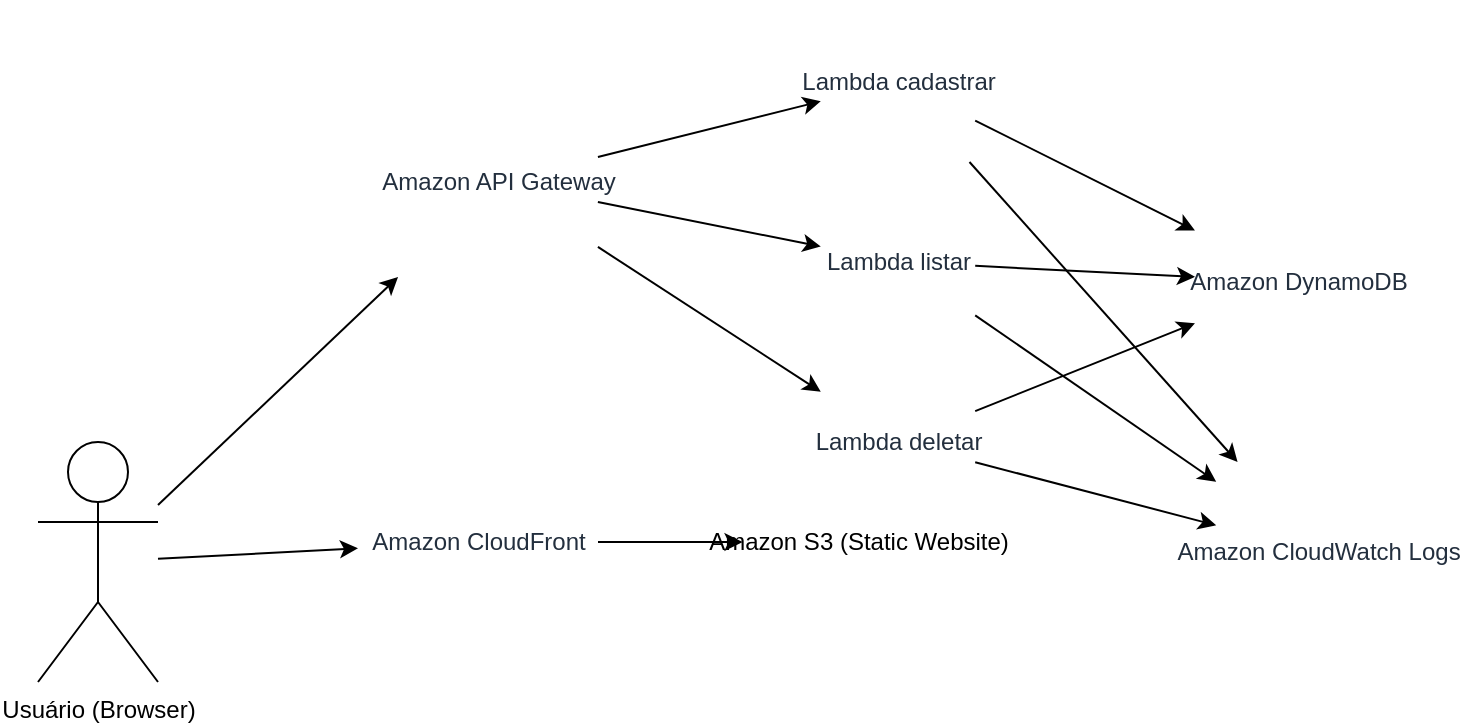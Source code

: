 <mxfile>
    <diagram id="aws-architecture" name="AWS Architecture">
        <mxGraphModel dx="734" dy="721" grid="1" gridSize="10" guides="1" tooltips="1" connect="1" arrows="1" fold="1" page="1" pageScale="1" pageWidth="1920" pageHeight="1080" math="0" shadow="0">
            <root>
                <mxCell id="0"/>
                <mxCell id="1" parent="0"/>
                <mxCell id="user" value="Usuário (Browser)" style="shape=umlActor;verticalLabelPosition=bottom;verticalAlign=top;html=1;" parent="1" vertex="1">
                    <mxGeometry x="60" y="260" width="60" height="120" as="geometry"/>
                </mxCell>
                 <mxCell id="cf" value="Amazon CloudFront" style="shape=mxgraph.aws4.cloudfront;html=1;gradientColor=none;fontColor=#232F3E;strokeColor=#ffffff;" parent="1" vertex="1">
                    <mxGeometry x="220" y="250" width="120" height="120" as="geometry"/>
                </mxCell>
                <mxCell id="s3" value="Amazon S3 (Static Website)" style="shape=mxgraph.aws4.s3;html=1;gradientColor=none;" parent="1" vertex="1">
                    <mxGeometry x="400" y="250" width="140" height="120" as="geometry"/>
                </mxCell>
                 <mxCell id="apigw" value="Amazon API Gateway" style="shape=mxgraph.aws4.api_gateway;html=1;gradientColor=none;fontColor=#232F3E;strokeColor=#ffffff;" parent="1" vertex="1">
                    <mxGeometry x="220" y="80" width="140" height="100" as="geometry"/>
                </mxCell>
                 <mxCell id="lambdaCadastrar" value="Lambda cadastrar" style="shape=mxgraph.aws4.lambda;html=1;gradientColor=none;fontColor=#232F3E;strokeColor=#ffffff;" parent="1" vertex="1">
                    <mxGeometry x="420" y="40" width="140" height="80" as="geometry"/>
                </mxCell>
                 <mxCell id="lambdaListar" value="Lambda listar" style="shape=mxgraph.aws4.lambda;html=1;gradientColor=none;fontColor=#232F3E;strokeColor=#ffffff;" parent="1" vertex="1">
                    <mxGeometry x="420" y="130" width="140" height="80" as="geometry"/>
                </mxCell>
                 <mxCell id="lambdaDeletar" value="Lambda deletar" style="shape=mxgraph.aws4.lambda;html=1;gradientColor=none;fontColor=#232F3E;strokeColor=#ffffff;" parent="1" vertex="1">
                    <mxGeometry x="420" y="220" width="140" height="80" as="geometry"/>
                </mxCell>
                 <mxCell id="ddb" value="Amazon DynamoDB" style="shape=mxgraph.aws4.dynamodb;html=1;gradientColor=none;fontColor=#232F3E;strokeColor=#ffffff;" parent="1" vertex="1">
                    <mxGeometry x="620" y="120" width="140" height="120" as="geometry"/>
                </mxCell>
                 <mxCell id="cw" value="Amazon CloudWatch Logs" style="shape=mxgraph.aws4.cloudwatch;html=1;gradientColor=none;fontColor=#232F3E;strokeColor=#ffffff;" parent="1" vertex="1">
                    <mxGeometry x="620" y="270" width="160" height="90" as="geometry"/>
                </mxCell>
                <mxCell id="e1" parent="1" source="user" target="cf" edge="1">
                    <mxGeometry relative="1" as="geometry">
                        <mxPoint as="targetPoint"/>
                    </mxGeometry>
                </mxCell>
                <mxCell id="e2" parent="1" source="cf" target="s3" edge="1">
                    <mxGeometry relative="1" as="geometry"/>
                </mxCell>
                <mxCell id="e3" parent="1" source="user" target="apigw" edge="1">
                    <mxGeometry relative="1" as="geometry"/>
                </mxCell>
                <mxCell id="e4" parent="1" source="apigw" target="lambdaCadastrar" edge="1">
                    <mxGeometry relative="1" as="geometry"/>
                </mxCell>
                <mxCell id="e5" parent="1" source="apigw" target="lambdaListar" edge="1">
                    <mxGeometry relative="1" as="geometry"/>
                </mxCell>
                <mxCell id="e6" parent="1" source="apigw" target="lambdaDeletar" edge="1">
                    <mxGeometry relative="1" as="geometry"/>
                </mxCell>
                <mxCell id="e7" parent="1" source="lambdaCadastrar" target="ddb" edge="1">
                    <mxGeometry relative="1" as="geometry"/>
                </mxCell>
                <mxCell id="e8" parent="1" source="lambdaListar" target="ddb" edge="1">
                    <mxGeometry relative="1" as="geometry"/>
                </mxCell>
                <mxCell id="e9" parent="1" source="lambdaDeletar" target="ddb" edge="1">
                    <mxGeometry relative="1" as="geometry"/>
                </mxCell>
                <mxCell id="e10" parent="1" source="lambdaCadastrar" target="cw" edge="1">
                    <mxGeometry relative="1" as="geometry"/>
                </mxCell>
                <mxCell id="e11" parent="1" source="lambdaListar" target="cw" edge="1">
                    <mxGeometry relative="1" as="geometry"/>
                </mxCell>
                <mxCell id="e12" parent="1" source="lambdaDeletar" target="cw" edge="1">
                    <mxGeometry relative="1" as="geometry"/>
                </mxCell>
                 
            </root>
        </mxGraphModel>
    </diagram>
</mxfile>